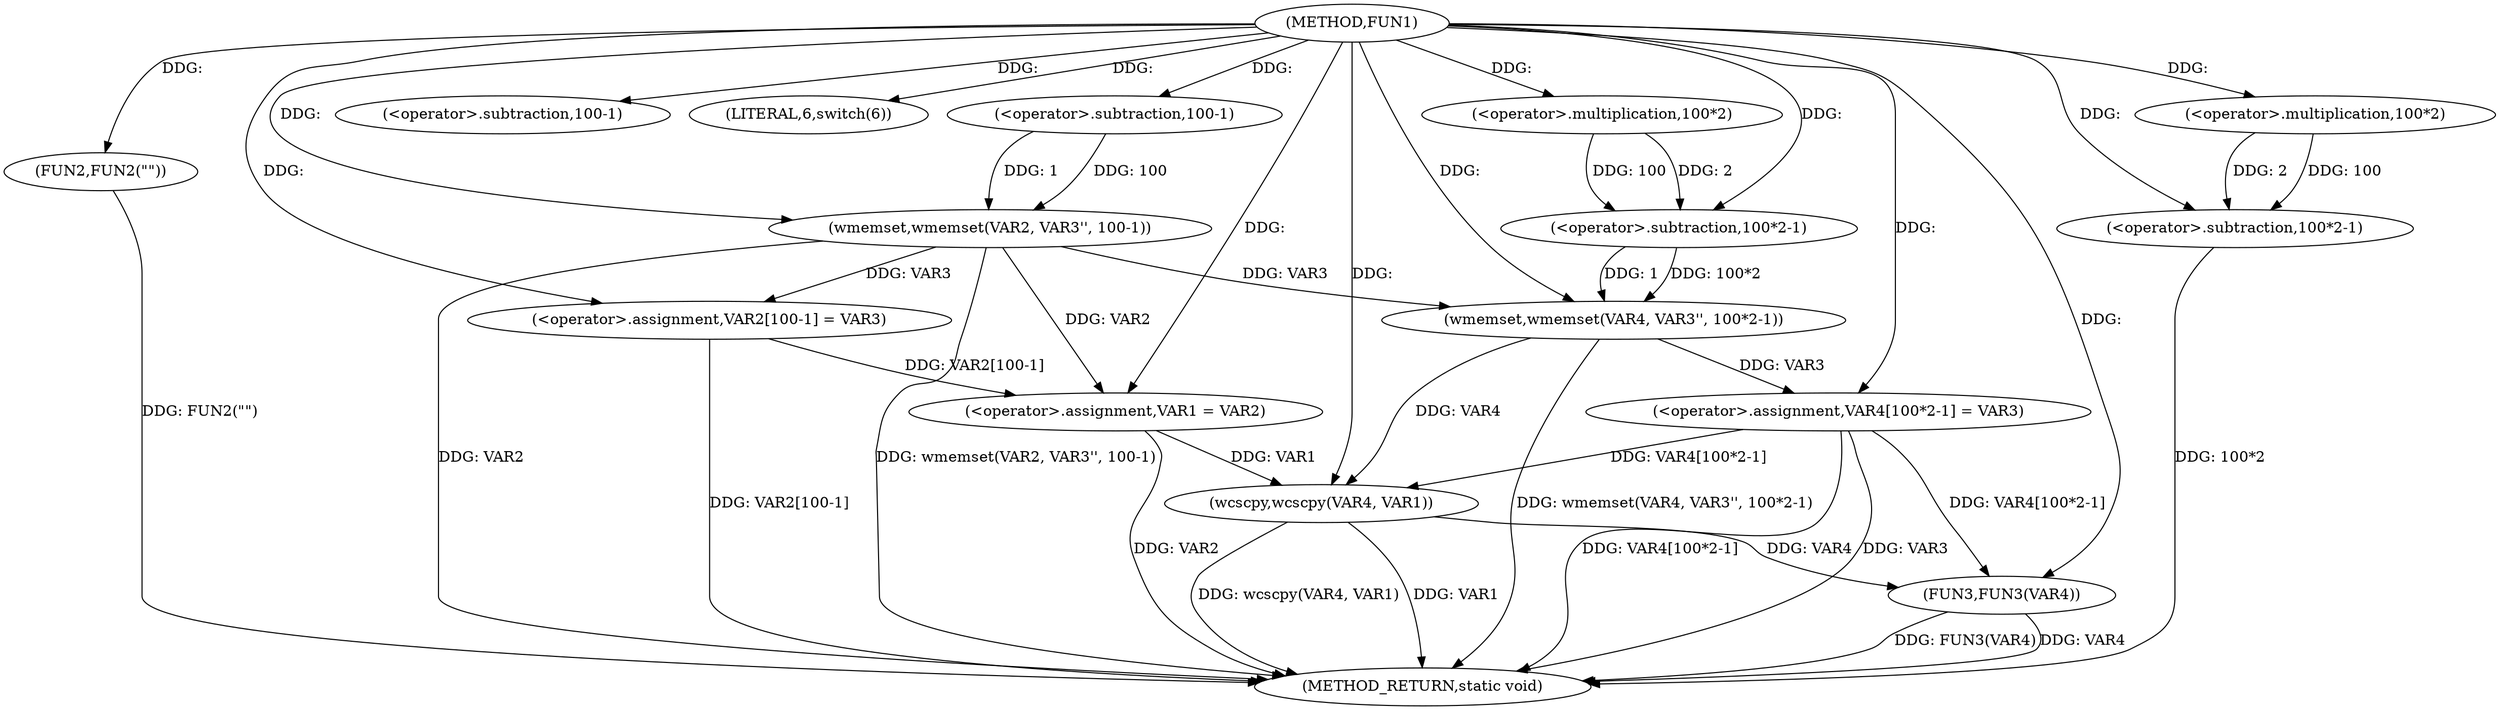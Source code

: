 digraph FUN1 {  
"1000100" [label = "(METHOD,FUN1)" ]
"1000153" [label = "(METHOD_RETURN,static void)" ]
"1000104" [label = "(wmemset,wmemset(VAR2, VAR3'', 100-1))" ]
"1000107" [label = "(<operator>.subtraction,100-1)" ]
"1000110" [label = "(<operator>.assignment,VAR2[100-1] = VAR3)" ]
"1000113" [label = "(<operator>.subtraction,100-1)" ]
"1000118" [label = "(LITERAL,6,switch(6))" ]
"1000121" [label = "(<operator>.assignment,VAR1 = VAR2)" ]
"1000126" [label = "(FUN2,FUN2(\"\"))" ]
"1000131" [label = "(wmemset,wmemset(VAR4, VAR3'', 100*2-1))" ]
"1000134" [label = "(<operator>.subtraction,100*2-1)" ]
"1000135" [label = "(<operator>.multiplication,100*2)" ]
"1000139" [label = "(<operator>.assignment,VAR4[100*2-1] = VAR3)" ]
"1000142" [label = "(<operator>.subtraction,100*2-1)" ]
"1000143" [label = "(<operator>.multiplication,100*2)" ]
"1000148" [label = "(wcscpy,wcscpy(VAR4, VAR1))" ]
"1000151" [label = "(FUN3,FUN3(VAR4))" ]
  "1000126" -> "1000153"  [ label = "DDG: FUN2(\"\")"] 
  "1000151" -> "1000153"  [ label = "DDG: FUN3(VAR4)"] 
  "1000104" -> "1000153"  [ label = "DDG: wmemset(VAR2, VAR3'', 100-1)"] 
  "1000104" -> "1000153"  [ label = "DDG: VAR2"] 
  "1000148" -> "1000153"  [ label = "DDG: wcscpy(VAR4, VAR1)"] 
  "1000142" -> "1000153"  [ label = "DDG: 100*2"] 
  "1000148" -> "1000153"  [ label = "DDG: VAR1"] 
  "1000131" -> "1000153"  [ label = "DDG: wmemset(VAR4, VAR3'', 100*2-1)"] 
  "1000121" -> "1000153"  [ label = "DDG: VAR2"] 
  "1000139" -> "1000153"  [ label = "DDG: VAR4[100*2-1]"] 
  "1000151" -> "1000153"  [ label = "DDG: VAR4"] 
  "1000139" -> "1000153"  [ label = "DDG: VAR3"] 
  "1000110" -> "1000153"  [ label = "DDG: VAR2[100-1]"] 
  "1000100" -> "1000104"  [ label = "DDG: "] 
  "1000107" -> "1000104"  [ label = "DDG: 100"] 
  "1000107" -> "1000104"  [ label = "DDG: 1"] 
  "1000100" -> "1000107"  [ label = "DDG: "] 
  "1000104" -> "1000110"  [ label = "DDG: VAR3"] 
  "1000100" -> "1000110"  [ label = "DDG: "] 
  "1000100" -> "1000113"  [ label = "DDG: "] 
  "1000100" -> "1000118"  [ label = "DDG: "] 
  "1000104" -> "1000121"  [ label = "DDG: VAR2"] 
  "1000110" -> "1000121"  [ label = "DDG: VAR2[100-1]"] 
  "1000100" -> "1000121"  [ label = "DDG: "] 
  "1000100" -> "1000126"  [ label = "DDG: "] 
  "1000100" -> "1000131"  [ label = "DDG: "] 
  "1000104" -> "1000131"  [ label = "DDG: VAR3"] 
  "1000134" -> "1000131"  [ label = "DDG: 100*2"] 
  "1000134" -> "1000131"  [ label = "DDG: 1"] 
  "1000135" -> "1000134"  [ label = "DDG: 100"] 
  "1000135" -> "1000134"  [ label = "DDG: 2"] 
  "1000100" -> "1000135"  [ label = "DDG: "] 
  "1000100" -> "1000134"  [ label = "DDG: "] 
  "1000131" -> "1000139"  [ label = "DDG: VAR3"] 
  "1000100" -> "1000139"  [ label = "DDG: "] 
  "1000143" -> "1000142"  [ label = "DDG: 100"] 
  "1000143" -> "1000142"  [ label = "DDG: 2"] 
  "1000100" -> "1000143"  [ label = "DDG: "] 
  "1000100" -> "1000142"  [ label = "DDG: "] 
  "1000131" -> "1000148"  [ label = "DDG: VAR4"] 
  "1000139" -> "1000148"  [ label = "DDG: VAR4[100*2-1]"] 
  "1000100" -> "1000148"  [ label = "DDG: "] 
  "1000121" -> "1000148"  [ label = "DDG: VAR1"] 
  "1000139" -> "1000151"  [ label = "DDG: VAR4[100*2-1]"] 
  "1000148" -> "1000151"  [ label = "DDG: VAR4"] 
  "1000100" -> "1000151"  [ label = "DDG: "] 
}
